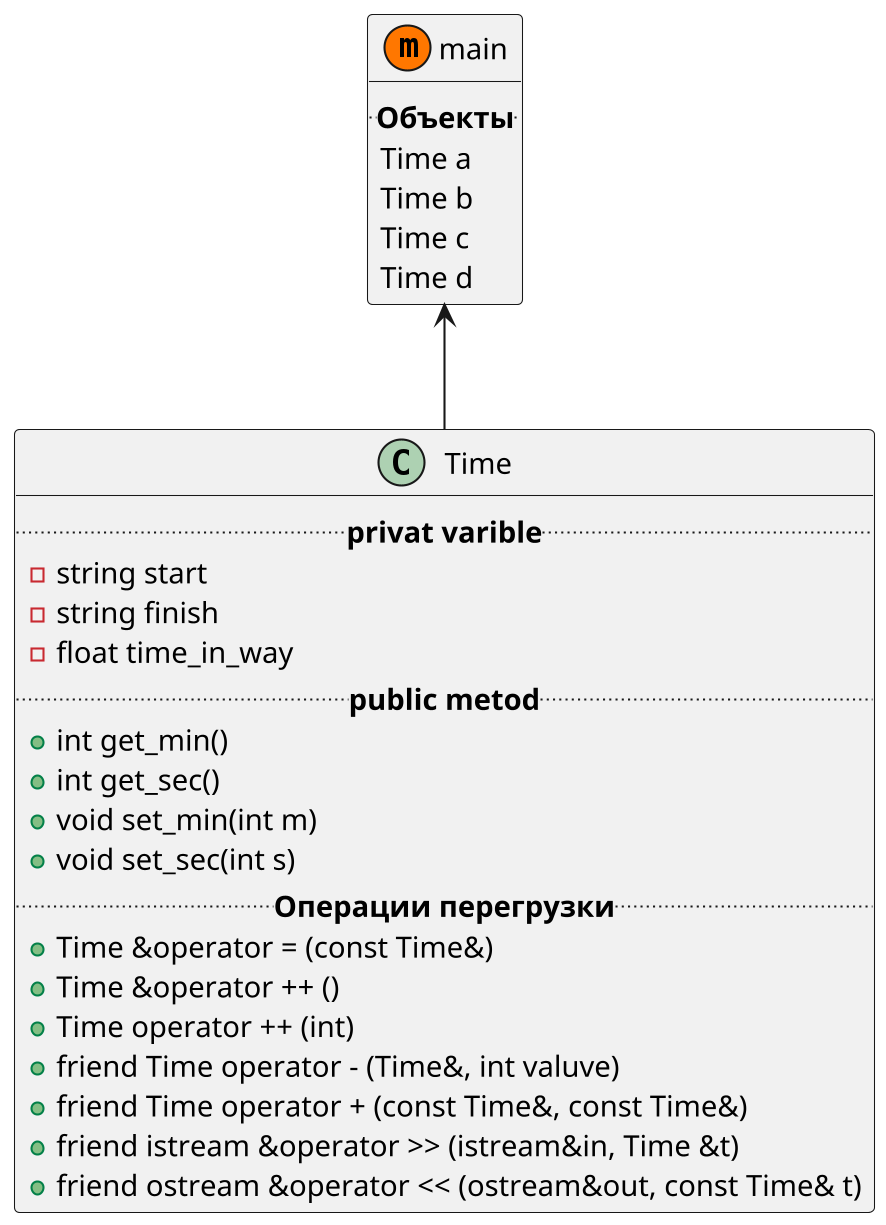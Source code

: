  @startuml
' note left of main #while: Комментарий.
skinparam dpi 200
skinparam shadowing false
main <-- Time
class main<<(m,#FF7700)>>{
   .. **Объекты** ..
   Time a
   Time b
   Time c
   Time d
} 
class Time{
    .. **privat varible** ..
    - string start
    - string finish
    - float time_in_way
    .. **public metod** ..
    + int get_min()
    + int get_sec()
    + void set_min(int m)
    + void set_sec(int s)
    .. **Операции перегрузки** ..
    + Time &operator = (const Time&)
    + Time &operator ++ ()
    + Time operator ++ (int)
    + friend Time operator - (Time&, int valuve)
    + friend Time operator + (const Time&, const Time&)
    + friend istream &operator >> (istream&in, Time &t)
    + friend ostream &operator << (ostream&out, const Time& t)
}
 @enduml

